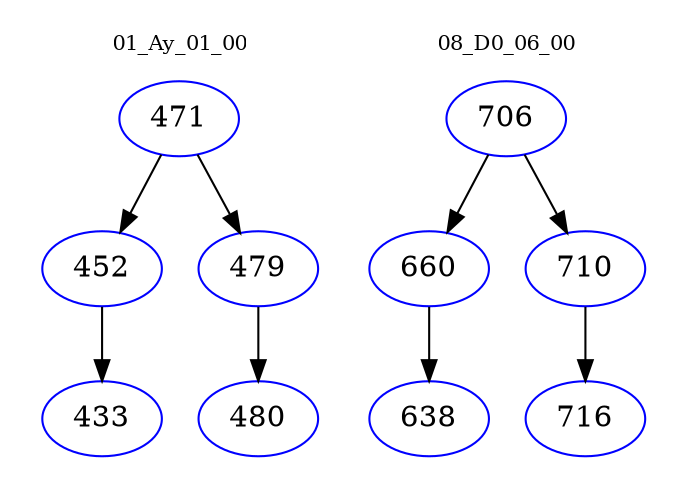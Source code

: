 digraph{
subgraph cluster_0 {
color = white
label = "01_Ay_01_00";
fontsize=10;
T0_471 [label="471", color="blue"]
T0_471 -> T0_452 [color="black"]
T0_452 [label="452", color="blue"]
T0_452 -> T0_433 [color="black"]
T0_433 [label="433", color="blue"]
T0_471 -> T0_479 [color="black"]
T0_479 [label="479", color="blue"]
T0_479 -> T0_480 [color="black"]
T0_480 [label="480", color="blue"]
}
subgraph cluster_1 {
color = white
label = "08_D0_06_00";
fontsize=10;
T1_706 [label="706", color="blue"]
T1_706 -> T1_660 [color="black"]
T1_660 [label="660", color="blue"]
T1_660 -> T1_638 [color="black"]
T1_638 [label="638", color="blue"]
T1_706 -> T1_710 [color="black"]
T1_710 [label="710", color="blue"]
T1_710 -> T1_716 [color="black"]
T1_716 [label="716", color="blue"]
}
}
